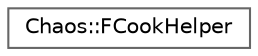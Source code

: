 digraph "Graphical Class Hierarchy"
{
 // INTERACTIVE_SVG=YES
 // LATEX_PDF_SIZE
  bgcolor="transparent";
  edge [fontname=Helvetica,fontsize=10,labelfontname=Helvetica,labelfontsize=10];
  node [fontname=Helvetica,fontsize=10,shape=box,height=0.2,width=0.4];
  rankdir="LR";
  Node0 [id="Node000000",label="Chaos::FCookHelper",height=0.2,width=0.4,color="grey40", fillcolor="white", style="filled",URL="$d7/da8/structChaos_1_1FCookHelper.html",tooltip=" "];
}
